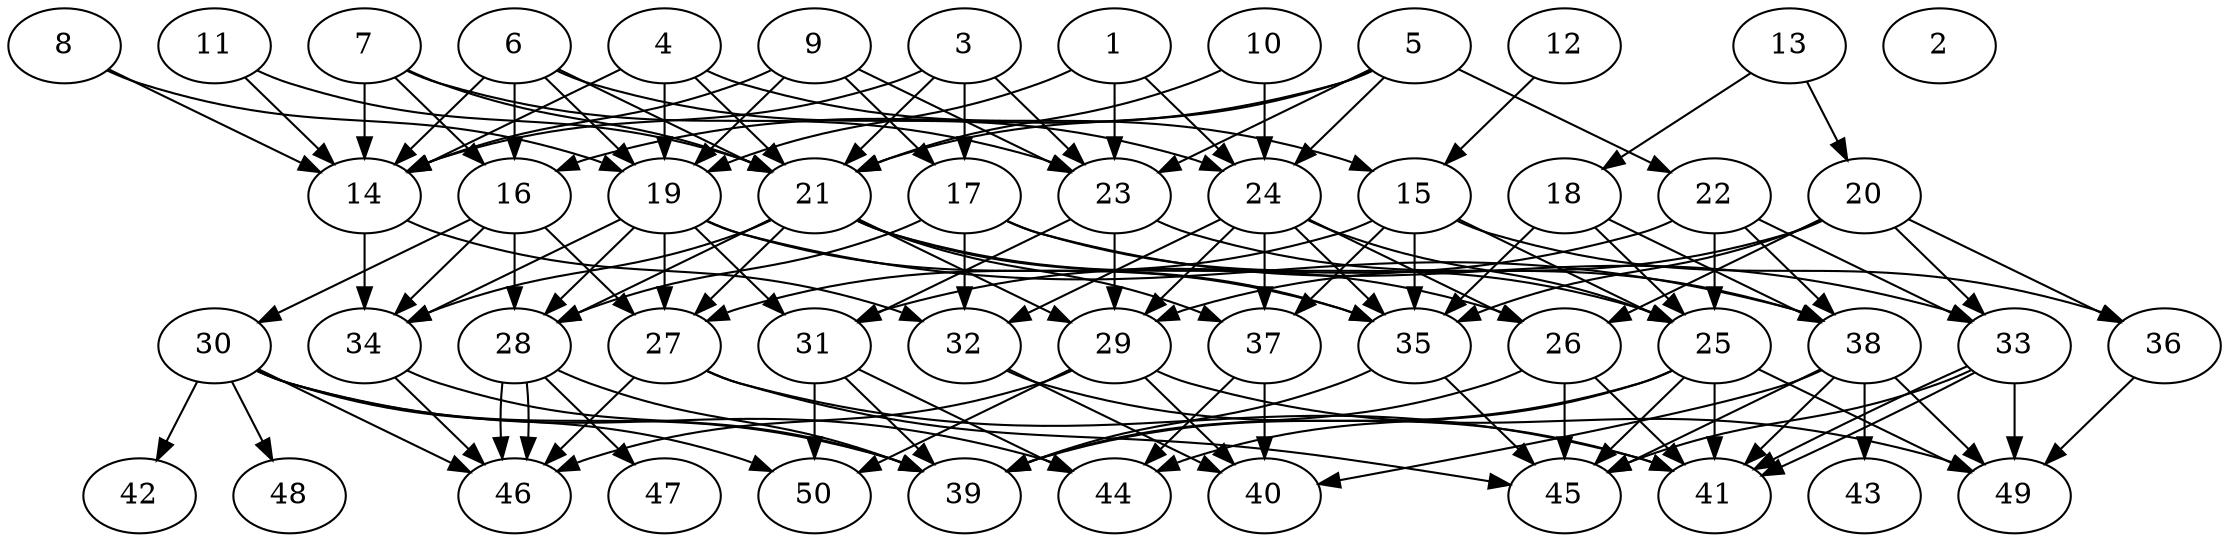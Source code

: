 // DAG automatically generated by daggen at Thu Oct  3 14:07:57 2019
// ./daggen --dot -n 50 --ccr 0.4 --fat 0.7 --regular 0.7 --density 0.5 --mindata 5242880 --maxdata 52428800 
digraph G {
  1 [size="90752000", alpha="0.20", expect_size="36300800"] 
  1 -> 19 [size ="36300800"]
  1 -> 23 [size ="36300800"]
  1 -> 24 [size ="36300800"]
  2 [size="72148480", alpha="0.01", expect_size="28859392"] 
  3 [size="30149120", alpha="0.10", expect_size="12059648"] 
  3 -> 14 [size ="12059648"]
  3 -> 17 [size ="12059648"]
  3 -> 21 [size ="12059648"]
  3 -> 23 [size ="12059648"]
  4 [size="107379200", alpha="0.01", expect_size="42951680"] 
  4 -> 14 [size ="42951680"]
  4 -> 15 [size ="42951680"]
  4 -> 19 [size ="42951680"]
  4 -> 21 [size ="42951680"]
  5 [size="38648320", alpha="0.15", expect_size="15459328"] 
  5 -> 16 [size ="15459328"]
  5 -> 21 [size ="15459328"]
  5 -> 22 [size ="15459328"]
  5 -> 23 [size ="15459328"]
  5 -> 24 [size ="15459328"]
  6 [size="67717120", alpha="0.09", expect_size="27086848"] 
  6 -> 14 [size ="27086848"]
  6 -> 16 [size ="27086848"]
  6 -> 19 [size ="27086848"]
  6 -> 21 [size ="27086848"]
  6 -> 24 [size ="27086848"]
  7 [size="31723520", alpha="0.09", expect_size="12689408"] 
  7 -> 14 [size ="12689408"]
  7 -> 16 [size ="12689408"]
  7 -> 21 [size ="12689408"]
  7 -> 23 [size ="12689408"]
  8 [size="123576320", alpha="0.19", expect_size="49430528"] 
  8 -> 14 [size ="49430528"]
  8 -> 19 [size ="49430528"]
  9 [size="113152000", alpha="0.11", expect_size="45260800"] 
  9 -> 14 [size ="45260800"]
  9 -> 17 [size ="45260800"]
  9 -> 19 [size ="45260800"]
  9 -> 23 [size ="45260800"]
  10 [size="36933120", alpha="0.01", expect_size="14773248"] 
  10 -> 21 [size ="14773248"]
  10 -> 24 [size ="14773248"]
  11 [size="114821120", alpha="0.19", expect_size="45928448"] 
  11 -> 14 [size ="45928448"]
  11 -> 21 [size ="45928448"]
  12 [size="112225280", alpha="0.07", expect_size="44890112"] 
  12 -> 15 [size ="44890112"]
  13 [size="118069760", alpha="0.08", expect_size="47227904"] 
  13 -> 18 [size ="47227904"]
  13 -> 20 [size ="47227904"]
  14 [size="60656640", alpha="0.09", expect_size="24262656"] 
  14 -> 32 [size ="24262656"]
  14 -> 34 [size ="24262656"]
  15 [size="65254400", alpha="0.03", expect_size="26101760"] 
  15 -> 25 [size ="26101760"]
  15 -> 27 [size ="26101760"]
  15 -> 35 [size ="26101760"]
  15 -> 36 [size ="26101760"]
  15 -> 37 [size ="26101760"]
  16 [size="36733440", alpha="0.12", expect_size="14693376"] 
  16 -> 27 [size ="14693376"]
  16 -> 28 [size ="14693376"]
  16 -> 30 [size ="14693376"]
  16 -> 34 [size ="14693376"]
  17 [size="91934720", alpha="0.10", expect_size="36773888"] 
  17 -> 25 [size ="36773888"]
  17 -> 28 [size ="36773888"]
  17 -> 32 [size ="36773888"]
  17 -> 33 [size ="36773888"]
  18 [size="28728320", alpha="0.05", expect_size="11491328"] 
  18 -> 25 [size ="11491328"]
  18 -> 35 [size ="11491328"]
  18 -> 38 [size ="11491328"]
  19 [size="23367680", alpha="0.15", expect_size="9347072"] 
  19 -> 27 [size ="9347072"]
  19 -> 28 [size ="9347072"]
  19 -> 31 [size ="9347072"]
  19 -> 34 [size ="9347072"]
  19 -> 35 [size ="9347072"]
  19 -> 38 [size ="9347072"]
  20 [size="90567680", alpha="0.07", expect_size="36227072"] 
  20 -> 26 [size ="36227072"]
  20 -> 29 [size ="36227072"]
  20 -> 33 [size ="36227072"]
  20 -> 35 [size ="36227072"]
  20 -> 36 [size ="36227072"]
  21 [size="96202240", alpha="0.11", expect_size="38480896"] 
  21 -> 26 [size ="38480896"]
  21 -> 27 [size ="38480896"]
  21 -> 28 [size ="38480896"]
  21 -> 29 [size ="38480896"]
  21 -> 34 [size ="38480896"]
  21 -> 35 [size ="38480896"]
  21 -> 37 [size ="38480896"]
  22 [size="91002880", alpha="0.06", expect_size="36401152"] 
  22 -> 25 [size ="36401152"]
  22 -> 31 [size ="36401152"]
  22 -> 33 [size ="36401152"]
  22 -> 38 [size ="36401152"]
  23 [size="14471680", alpha="0.04", expect_size="5788672"] 
  23 -> 29 [size ="5788672"]
  23 -> 31 [size ="5788672"]
  23 -> 38 [size ="5788672"]
  24 [size="63400960", alpha="0.18", expect_size="25360384"] 
  24 -> 25 [size ="25360384"]
  24 -> 26 [size ="25360384"]
  24 -> 29 [size ="25360384"]
  24 -> 32 [size ="25360384"]
  24 -> 35 [size ="25360384"]
  24 -> 37 [size ="25360384"]
  25 [size="118510080", alpha="0.16", expect_size="47404032"] 
  25 -> 39 [size ="47404032"]
  25 -> 41 [size ="47404032"]
  25 -> 44 [size ="47404032"]
  25 -> 45 [size ="47404032"]
  25 -> 49 [size ="47404032"]
  26 [size="20879360", alpha="0.03", expect_size="8351744"] 
  26 -> 39 [size ="8351744"]
  26 -> 41 [size ="8351744"]
  26 -> 45 [size ="8351744"]
  27 [size="89679360", alpha="0.13", expect_size="35871744"] 
  27 -> 41 [size ="35871744"]
  27 -> 45 [size ="35871744"]
  27 -> 46 [size ="35871744"]
  28 [size="31260160", alpha="0.03", expect_size="12504064"] 
  28 -> 39 [size ="12504064"]
  28 -> 46 [size ="12504064"]
  28 -> 46 [size ="12504064"]
  28 -> 47 [size ="12504064"]
  29 [size="63119360", alpha="0.09", expect_size="25247744"] 
  29 -> 40 [size ="25247744"]
  29 -> 46 [size ="25247744"]
  29 -> 49 [size ="25247744"]
  29 -> 50 [size ="25247744"]
  30 [size="33146880", alpha="0.19", expect_size="13258752"] 
  30 -> 39 [size ="13258752"]
  30 -> 42 [size ="13258752"]
  30 -> 44 [size ="13258752"]
  30 -> 46 [size ="13258752"]
  30 -> 48 [size ="13258752"]
  30 -> 50 [size ="13258752"]
  31 [size="71928320", alpha="0.06", expect_size="28771328"] 
  31 -> 39 [size ="28771328"]
  31 -> 44 [size ="28771328"]
  31 -> 50 [size ="28771328"]
  32 [size="21178880", alpha="0.11", expect_size="8471552"] 
  32 -> 40 [size ="8471552"]
  32 -> 41 [size ="8471552"]
  33 [size="57902080", alpha="0.13", expect_size="23160832"] 
  33 -> 41 [size ="23160832"]
  33 -> 41 [size ="23160832"]
  33 -> 45 [size ="23160832"]
  33 -> 49 [size ="23160832"]
  34 [size="81182720", alpha="0.03", expect_size="32473088"] 
  34 -> 39 [size ="32473088"]
  34 -> 46 [size ="32473088"]
  35 [size="67322880", alpha="0.02", expect_size="26929152"] 
  35 -> 39 [size ="26929152"]
  35 -> 45 [size ="26929152"]
  36 [size="41871360", alpha="0.05", expect_size="16748544"] 
  36 -> 49 [size ="16748544"]
  37 [size="59438080", alpha="0.01", expect_size="23775232"] 
  37 -> 40 [size ="23775232"]
  37 -> 44 [size ="23775232"]
  38 [size="20672000", alpha="0.20", expect_size="8268800"] 
  38 -> 40 [size ="8268800"]
  38 -> 41 [size ="8268800"]
  38 -> 43 [size ="8268800"]
  38 -> 45 [size ="8268800"]
  38 -> 49 [size ="8268800"]
  39 [size="36044800", alpha="0.01", expect_size="14417920"] 
  40 [size="87641600", alpha="0.14", expect_size="35056640"] 
  41 [size="81320960", alpha="0.02", expect_size="32528384"] 
  42 [size="118796800", alpha="0.03", expect_size="47518720"] 
  43 [size="63262720", alpha="0.05", expect_size="25305088"] 
  44 [size="19678720", alpha="0.15", expect_size="7871488"] 
  45 [size="35599360", alpha="0.02", expect_size="14239744"] 
  46 [size="45204480", alpha="0.11", expect_size="18081792"] 
  47 [size="72125440", alpha="0.13", expect_size="28850176"] 
  48 [size="77227520", alpha="0.19", expect_size="30891008"] 
  49 [size="76129280", alpha="0.12", expect_size="30451712"] 
  50 [size="79098880", alpha="0.09", expect_size="31639552"] 
}
